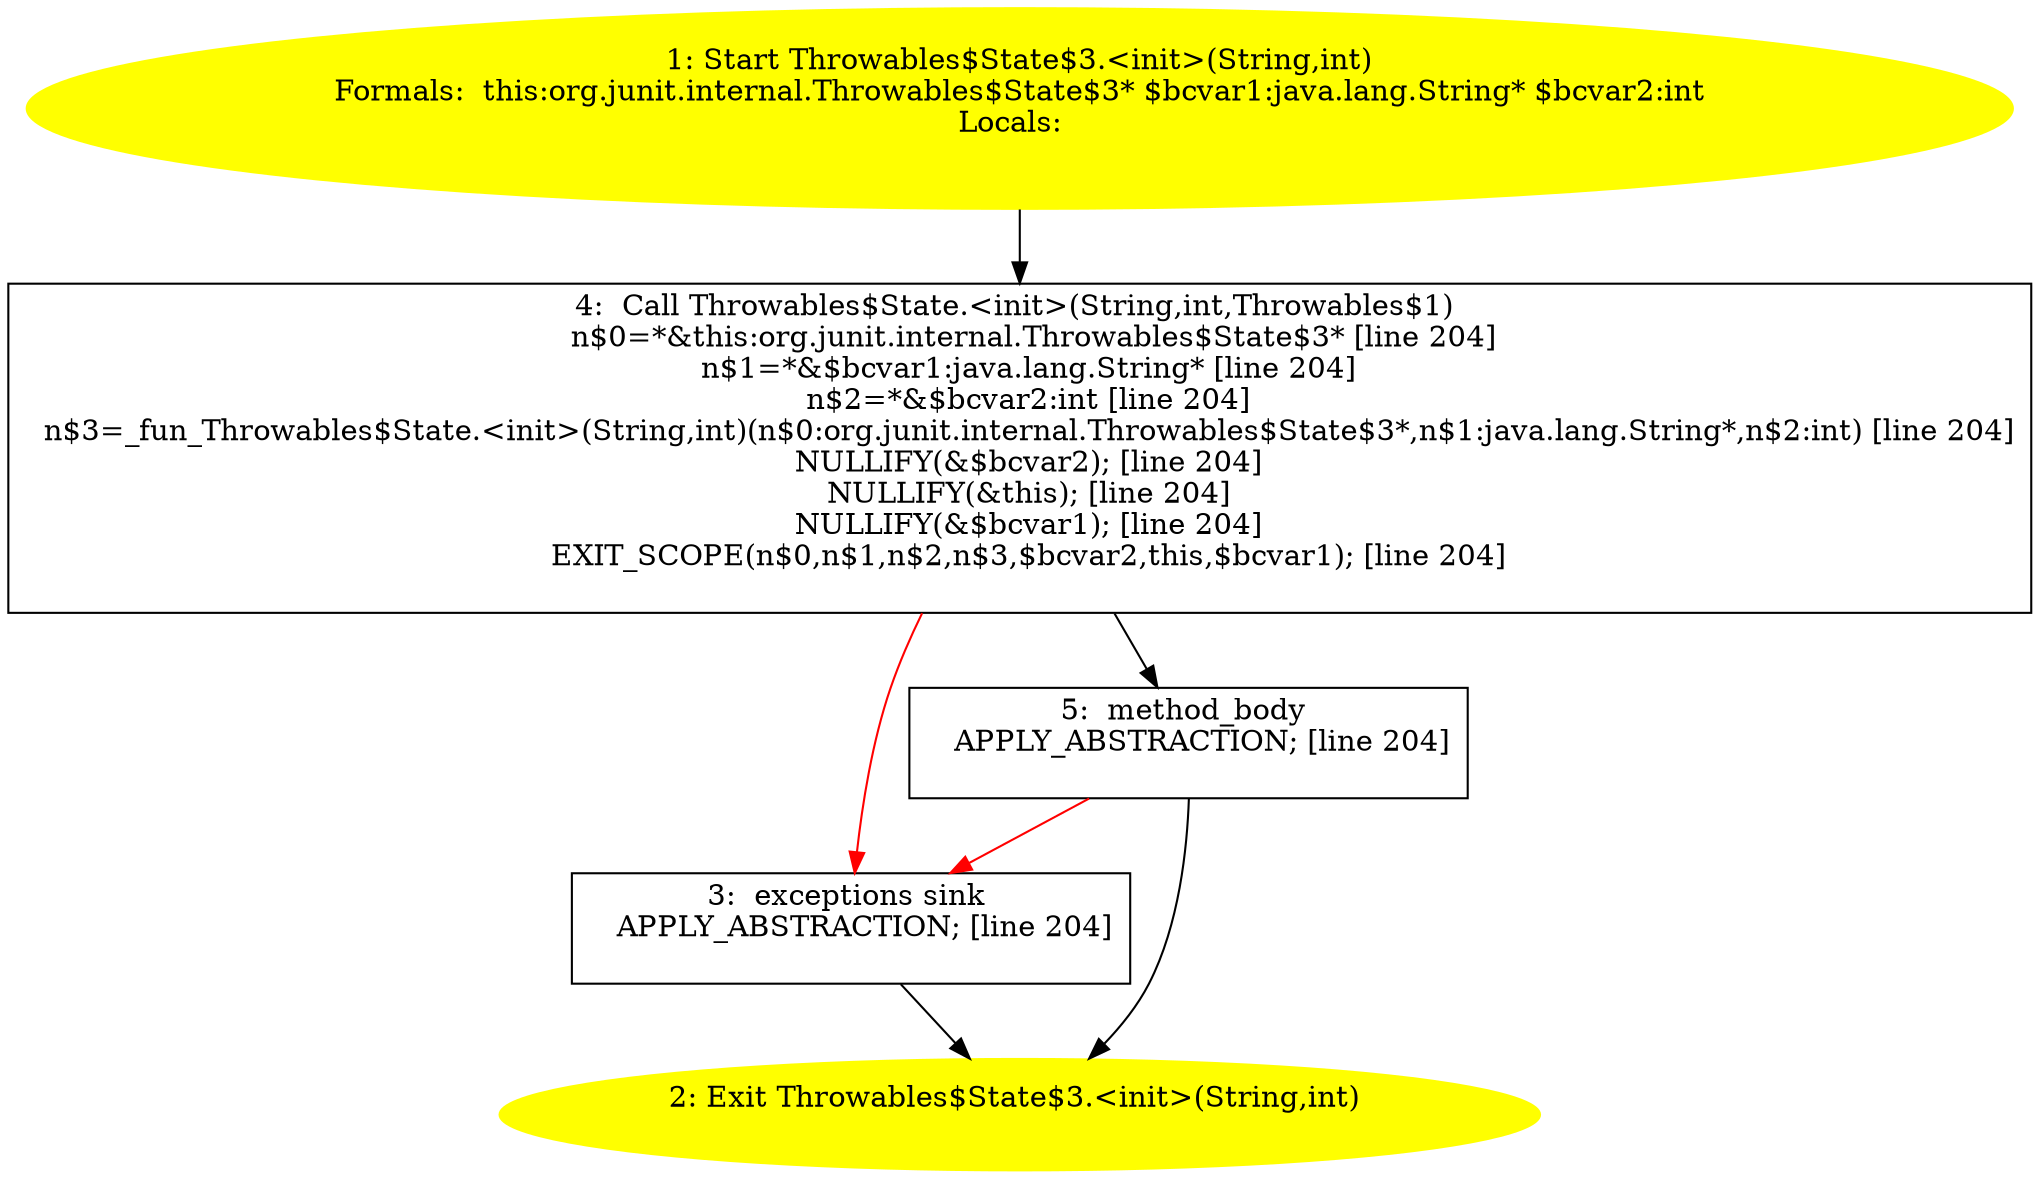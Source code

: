 /* @generated */
digraph cfg {
"org.junit.internal.Throwables$State$3.<init>(java.lang.String,int).c3b806220597302baeef901800b95dcc_1" [label="1: Start Throwables$State$3.<init>(String,int)\nFormals:  this:org.junit.internal.Throwables$State$3* $bcvar1:java.lang.String* $bcvar2:int\nLocals:  \n  " color=yellow style=filled]
	

	 "org.junit.internal.Throwables$State$3.<init>(java.lang.String,int).c3b806220597302baeef901800b95dcc_1" -> "org.junit.internal.Throwables$State$3.<init>(java.lang.String,int).c3b806220597302baeef901800b95dcc_4" ;
"org.junit.internal.Throwables$State$3.<init>(java.lang.String,int).c3b806220597302baeef901800b95dcc_2" [label="2: Exit Throwables$State$3.<init>(String,int) \n  " color=yellow style=filled]
	

"org.junit.internal.Throwables$State$3.<init>(java.lang.String,int).c3b806220597302baeef901800b95dcc_3" [label="3:  exceptions sink \n   APPLY_ABSTRACTION; [line 204]\n " shape="box"]
	

	 "org.junit.internal.Throwables$State$3.<init>(java.lang.String,int).c3b806220597302baeef901800b95dcc_3" -> "org.junit.internal.Throwables$State$3.<init>(java.lang.String,int).c3b806220597302baeef901800b95dcc_2" ;
"org.junit.internal.Throwables$State$3.<init>(java.lang.String,int).c3b806220597302baeef901800b95dcc_4" [label="4:  Call Throwables$State.<init>(String,int,Throwables$1) \n   n$0=*&this:org.junit.internal.Throwables$State$3* [line 204]\n  n$1=*&$bcvar1:java.lang.String* [line 204]\n  n$2=*&$bcvar2:int [line 204]\n  n$3=_fun_Throwables$State.<init>(String,int)(n$0:org.junit.internal.Throwables$State$3*,n$1:java.lang.String*,n$2:int) [line 204]\n  NULLIFY(&$bcvar2); [line 204]\n  NULLIFY(&this); [line 204]\n  NULLIFY(&$bcvar1); [line 204]\n  EXIT_SCOPE(n$0,n$1,n$2,n$3,$bcvar2,this,$bcvar1); [line 204]\n " shape="box"]
	

	 "org.junit.internal.Throwables$State$3.<init>(java.lang.String,int).c3b806220597302baeef901800b95dcc_4" -> "org.junit.internal.Throwables$State$3.<init>(java.lang.String,int).c3b806220597302baeef901800b95dcc_5" ;
	 "org.junit.internal.Throwables$State$3.<init>(java.lang.String,int).c3b806220597302baeef901800b95dcc_4" -> "org.junit.internal.Throwables$State$3.<init>(java.lang.String,int).c3b806220597302baeef901800b95dcc_3" [color="red" ];
"org.junit.internal.Throwables$State$3.<init>(java.lang.String,int).c3b806220597302baeef901800b95dcc_5" [label="5:  method_body \n   APPLY_ABSTRACTION; [line 204]\n " shape="box"]
	

	 "org.junit.internal.Throwables$State$3.<init>(java.lang.String,int).c3b806220597302baeef901800b95dcc_5" -> "org.junit.internal.Throwables$State$3.<init>(java.lang.String,int).c3b806220597302baeef901800b95dcc_2" ;
	 "org.junit.internal.Throwables$State$3.<init>(java.lang.String,int).c3b806220597302baeef901800b95dcc_5" -> "org.junit.internal.Throwables$State$3.<init>(java.lang.String,int).c3b806220597302baeef901800b95dcc_3" [color="red" ];
}
